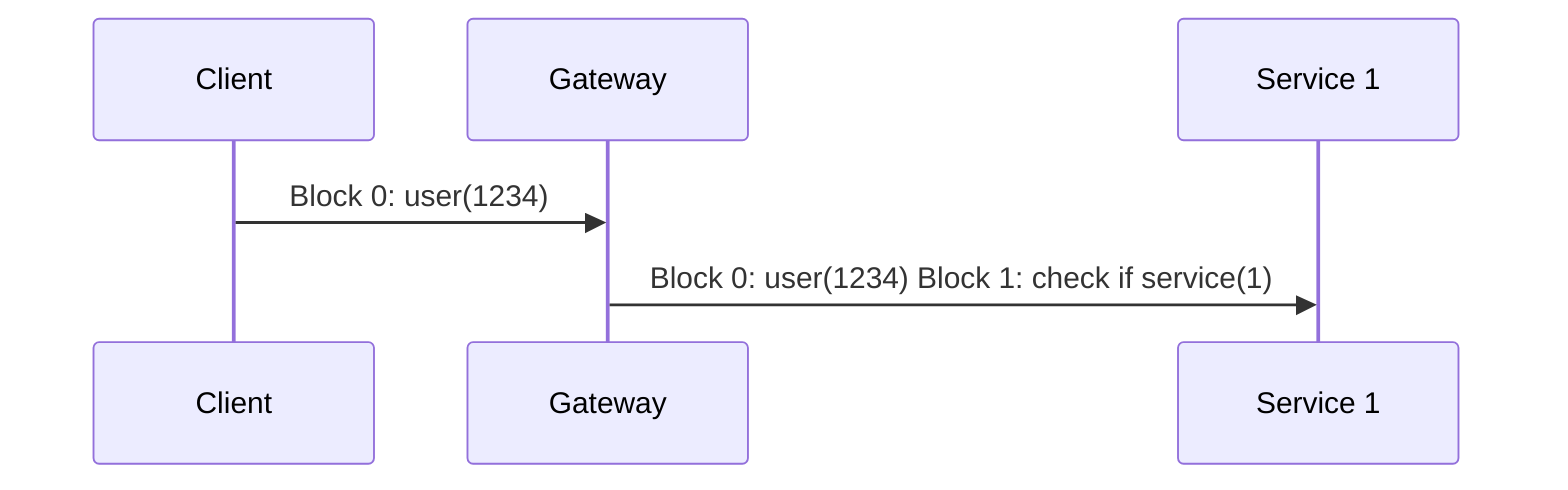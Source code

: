 sequenceDiagram
    participant Client
    participant Gateway
    participant Service 1

    Client->>Gateway: Block 0: user(1234)
    Gateway->>Service 1: Block 0: user(1234) Block 1: check if service(1)